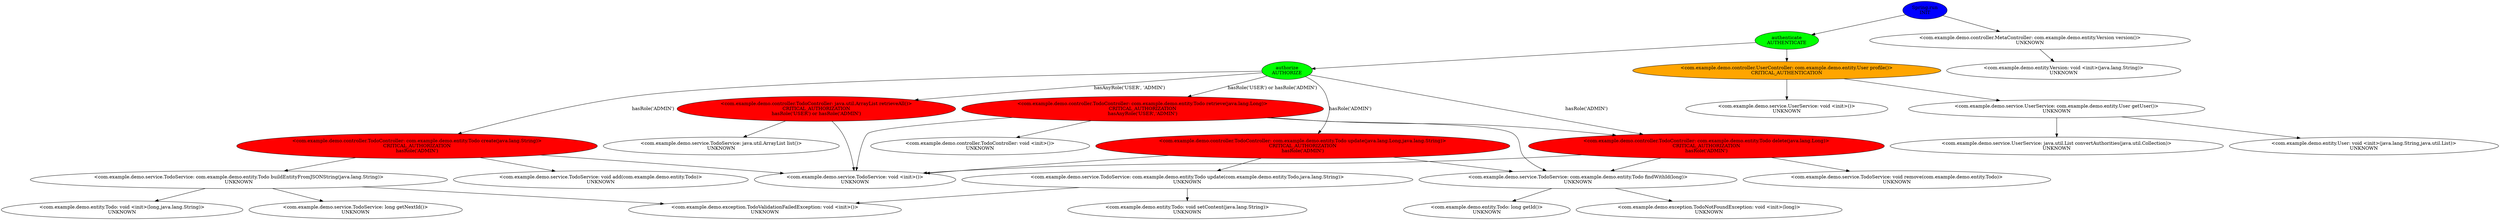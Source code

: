 digraph "call-graph" {
    "<com.example.demo.service.TodoService: com.example.demo.entity.Todo findWithId(long)>
UNKNOWN" [fillcolor=white,style=filled,fillcolor=white,style=filled,fillcolor=white,style=filled,fillcolor=white,style=filled,fillcolor=white,style=filled,];
    "<com.example.demo.entity.Todo: long getId()>
UNKNOWN" [fillcolor=white,style=filled,];
    "<com.example.demo.service.TodoService: com.example.demo.entity.Todo findWithId(long)>
UNKNOWN"->"<com.example.demo.entity.Todo: long getId()>
UNKNOWN";
    "<com.example.demo.controller.TodoController: java.util.ArrayList retrieveAll()>
CRITICAL_AUTHORIZATION
hasRole('USER') or hasRole('ADMIN')" [fillcolor=red,style=filled,fillcolor=red,style=filled,fillcolor=red,style=filled,];
    "<com.example.demo.service.TodoService: void <init>()>
UNKNOWN" [fillcolor=white,style=filled,fillcolor=white,style=filled,fillcolor=white,style=filled,fillcolor=white,style=filled,fillcolor=white,style=filled,];
    "<com.example.demo.controller.TodoController: java.util.ArrayList retrieveAll()>
CRITICAL_AUTHORIZATION
hasRole('USER') or hasRole('ADMIN')"->"<com.example.demo.service.TodoService: void <init>()>
UNKNOWN";
    "<com.example.demo.controller.TodoController: com.example.demo.entity.Todo retrieve(java.lang.Long)>
CRITICAL_AUTHORIZATION
hasAnyRole('USER','ADMIN')" [fillcolor=red,style=filled,fillcolor=red,style=filled,fillcolor=red,style=filled,fillcolor=red,style=filled,fillcolor=red,style=filled,];
    "<com.example.demo.controller.TodoController: void <init>()>
UNKNOWN" [fillcolor=white,style=filled,];
    "<com.example.demo.controller.TodoController: com.example.demo.entity.Todo retrieve(java.lang.Long)>
CRITICAL_AUTHORIZATION
hasAnyRole('USER','ADMIN')"->"<com.example.demo.controller.TodoController: void <init>()>
UNKNOWN";
    "<com.example.demo.exception.TodoNotFoundException: void <init>(long)>
UNKNOWN" [fillcolor=white,style=filled,];
    "<com.example.demo.service.TodoService: com.example.demo.entity.Todo findWithId(long)>
UNKNOWN"->"<com.example.demo.exception.TodoNotFoundException: void <init>(long)>
UNKNOWN";
    "<com.example.demo.controller.TodoController: com.example.demo.entity.Todo delete(java.lang.Long)>
CRITICAL_AUTHORIZATION
hasRole('ADMIN')" [fillcolor=red,style=filled,fillcolor=red,style=filled,fillcolor=red,style=filled,fillcolor=red,style=filled,fillcolor=red,style=filled,];
    "<com.example.demo.controller.TodoController: com.example.demo.entity.Todo retrieve(java.lang.Long)>
CRITICAL_AUTHORIZATION
hasAnyRole('USER','ADMIN')"->"<com.example.demo.controller.TodoController: com.example.demo.entity.Todo delete(java.lang.Long)>
CRITICAL_AUTHORIZATION
hasRole('ADMIN')";
    "<com.example.demo.controller.TodoController: com.example.demo.entity.Todo update(java.lang.Long,java.lang.String)>
CRITICAL_AUTHORIZATION
hasRole('ADMIN')" [fillcolor=red,style=filled,fillcolor=red,style=filled,fillcolor=red,style=filled,fillcolor=red,style=filled,];
    "<com.example.demo.controller.TodoController: com.example.demo.entity.Todo update(java.lang.Long,java.lang.String)>
CRITICAL_AUTHORIZATION
hasRole('ADMIN')"->"<com.example.demo.service.TodoService: void <init>()>
UNKNOWN";
    "<com.example.demo.controller.TodoController: com.example.demo.entity.Todo create(java.lang.String)>
CRITICAL_AUTHORIZATION
hasRole('ADMIN')" [fillcolor=red,style=filled,fillcolor=red,style=filled,fillcolor=red,style=filled,fillcolor=red,style=filled,];
    "<com.example.demo.service.TodoService: com.example.demo.entity.Todo buildEntityFromJSONString(java.lang.String)>
UNKNOWN" [fillcolor=white,style=filled,fillcolor=white,style=filled,fillcolor=white,style=filled,fillcolor=white,style=filled,];
    "<com.example.demo.controller.TodoController: com.example.demo.entity.Todo create(java.lang.String)>
CRITICAL_AUTHORIZATION
hasRole('ADMIN')"->"<com.example.demo.service.TodoService: com.example.demo.entity.Todo buildEntityFromJSONString(java.lang.String)>
UNKNOWN";
    "<com.example.demo.service.TodoService: com.example.demo.entity.Todo update(com.example.demo.entity.Todo,java.lang.String)>
UNKNOWN" [fillcolor=white,style=filled,fillcolor=white,style=filled,fillcolor=white,style=filled,];
    "<com.example.demo.exception.TodoValidationFailedException: void <init>()>
UNKNOWN" [fillcolor=white,style=filled,fillcolor=white,style=filled,];
    "<com.example.demo.service.TodoService: com.example.demo.entity.Todo update(com.example.demo.entity.Todo,java.lang.String)>
UNKNOWN"->"<com.example.demo.exception.TodoValidationFailedException: void <init>()>
UNKNOWN";
    "<com.example.demo.controller.TodoController: com.example.demo.entity.Todo update(java.lang.Long,java.lang.String)>
CRITICAL_AUTHORIZATION
hasRole('ADMIN')"->"<com.example.demo.service.TodoService: com.example.demo.entity.Todo update(com.example.demo.entity.Todo,java.lang.String)>
UNKNOWN";
    "<com.example.demo.entity.Todo: void setContent(java.lang.String)>
UNKNOWN" [fillcolor=white,style=filled,];
    "<com.example.demo.service.TodoService: com.example.demo.entity.Todo update(com.example.demo.entity.Todo,java.lang.String)>
UNKNOWN"->"<com.example.demo.entity.Todo: void setContent(java.lang.String)>
UNKNOWN";
    "<com.example.demo.controller.TodoController: com.example.demo.entity.Todo create(java.lang.String)>
CRITICAL_AUTHORIZATION
hasRole('ADMIN')"->"<com.example.demo.service.TodoService: void <init>()>
UNKNOWN";
    "<com.example.demo.controller.TodoController: com.example.demo.entity.Todo delete(java.lang.Long)>
CRITICAL_AUTHORIZATION
hasRole('ADMIN')"->"<com.example.demo.service.TodoService: com.example.demo.entity.Todo findWithId(long)>
UNKNOWN";
    "<com.example.demo.controller.TodoController: com.example.demo.entity.Todo delete(java.lang.Long)>
CRITICAL_AUTHORIZATION
hasRole('ADMIN')"->"<com.example.demo.service.TodoService: void <init>()>
UNKNOWN";
    "<com.example.demo.entity.Todo: void <init>(long,java.lang.String)>
UNKNOWN" [fillcolor=white,style=filled,];
    "<com.example.demo.service.TodoService: com.example.demo.entity.Todo buildEntityFromJSONString(java.lang.String)>
UNKNOWN"->"<com.example.demo.entity.Todo: void <init>(long,java.lang.String)>
UNKNOWN";
    "<com.example.demo.service.TodoService: com.example.demo.entity.Todo buildEntityFromJSONString(java.lang.String)>
UNKNOWN"->"<com.example.demo.exception.TodoValidationFailedException: void <init>()>
UNKNOWN";
    "<com.example.demo.controller.UserController: com.example.demo.entity.User profile()>
CRITICAL_AUTHENTICATION" [fillcolor=orange,style=filled,fillcolor=orange,style=filled,fillcolor=orange,style=filled,];
    "<com.example.demo.service.UserService: com.example.demo.entity.User getUser()>
UNKNOWN" [fillcolor=white,style=filled,fillcolor=white,style=filled,fillcolor=white,style=filled,];
    "<com.example.demo.controller.UserController: com.example.demo.entity.User profile()>
CRITICAL_AUTHENTICATION"->"<com.example.demo.service.UserService: com.example.demo.entity.User getUser()>
UNKNOWN";
    "<com.example.demo.service.TodoService: java.util.ArrayList list()>
UNKNOWN" [fillcolor=white,style=filled,];
    "<com.example.demo.controller.TodoController: java.util.ArrayList retrieveAll()>
CRITICAL_AUTHORIZATION
hasRole('USER') or hasRole('ADMIN')"->"<com.example.demo.service.TodoService: java.util.ArrayList list()>
UNKNOWN";
    "<com.example.demo.service.TodoService: void add(com.example.demo.entity.Todo)>
UNKNOWN" [fillcolor=white,style=filled,];
    "<com.example.demo.controller.TodoController: com.example.demo.entity.Todo create(java.lang.String)>
CRITICAL_AUTHORIZATION
hasRole('ADMIN')"->"<com.example.demo.service.TodoService: void add(com.example.demo.entity.Todo)>
UNKNOWN";
    "<com.example.demo.controller.MetaController: com.example.demo.entity.Version version()>
UNKNOWN" [fillcolor=white,style=filled,fillcolor=white,style=filled,];
    "<com.example.demo.entity.Version: void <init>(java.lang.String)>
UNKNOWN" [fillcolor=white,style=filled,];
    "<com.example.demo.controller.MetaController: com.example.demo.entity.Version version()>
UNKNOWN"->"<com.example.demo.entity.Version: void <init>(java.lang.String)>
UNKNOWN";
    "<com.example.demo.controller.TodoController: com.example.demo.entity.Todo retrieve(java.lang.Long)>
CRITICAL_AUTHORIZATION
hasAnyRole('USER','ADMIN')"->"<com.example.demo.service.TodoService: com.example.demo.entity.Todo findWithId(long)>
UNKNOWN";
    "<com.example.demo.service.UserService: void <init>()>
UNKNOWN" [fillcolor=white,style=filled,];
    "<com.example.demo.controller.UserController: com.example.demo.entity.User profile()>
CRITICAL_AUTHENTICATION"->"<com.example.demo.service.UserService: void <init>()>
UNKNOWN";
    "<com.example.demo.service.TodoService: void remove(com.example.demo.entity.Todo)>
UNKNOWN" [fillcolor=white,style=filled,];
    "<com.example.demo.controller.TodoController: com.example.demo.entity.Todo delete(java.lang.Long)>
CRITICAL_AUTHORIZATION
hasRole('ADMIN')"->"<com.example.demo.service.TodoService: void remove(com.example.demo.entity.Todo)>
UNKNOWN";
    "<com.example.demo.service.UserService: java.util.List convertAuthorities(java.util.Collection)>
UNKNOWN" [fillcolor=white,style=filled,];
    "<com.example.demo.service.UserService: com.example.demo.entity.User getUser()>
UNKNOWN"->"<com.example.demo.service.UserService: java.util.List convertAuthorities(java.util.Collection)>
UNKNOWN";
    "<com.example.demo.service.TodoService: long getNextId()>
UNKNOWN" [fillcolor=white,style=filled,];
    "<com.example.demo.service.TodoService: com.example.demo.entity.Todo buildEntityFromJSONString(java.lang.String)>
UNKNOWN"->"<com.example.demo.service.TodoService: long getNextId()>
UNKNOWN";
    "<com.example.demo.controller.TodoController: com.example.demo.entity.Todo retrieve(java.lang.Long)>
CRITICAL_AUTHORIZATION
hasAnyRole('USER','ADMIN')"->"<com.example.demo.service.TodoService: void <init>()>
UNKNOWN";
    "<com.example.demo.entity.User: void <init>(java.lang.String,java.util.List)>
UNKNOWN" [fillcolor=white,style=filled,];
    "<com.example.demo.service.UserService: com.example.demo.entity.User getUser()>
UNKNOWN"->"<com.example.demo.entity.User: void <init>(java.lang.String,java.util.List)>
UNKNOWN";
    "<com.example.demo.controller.TodoController: com.example.demo.entity.Todo update(java.lang.Long,java.lang.String)>
CRITICAL_AUTHORIZATION
hasRole('ADMIN')"->"<com.example.demo.service.TodoService: com.example.demo.entity.Todo findWithId(long)>
UNKNOWN";
    "Spring.run
INIT" [fillcolor=blue,style=filled,fillcolor=blue,style=filled,];
    "authenticate
AUTHENTICATE" [fillcolor=green,style=filled,fillcolor=green,style=filled,fillcolor=green,style=filled,];
    "Spring.run
INIT"->"authenticate
AUTHENTICATE";
    "authorize
AUTHORIZE" [fillcolor=green,style=filled,fillcolor=green,style=filled,fillcolor=green,style=filled,fillcolor=green,style=filled,fillcolor=green,style=filled,fillcolor=green,style=filled,];
    "authenticate
AUTHENTICATE"->"authorize
AUTHORIZE";
    "authorize
AUTHORIZE"->"<com.example.demo.controller.TodoController: com.example.demo.entity.Todo retrieve(java.lang.Long)>
CRITICAL_AUTHORIZATION
hasAnyRole('USER','ADMIN')" [label="hasRole('USER') or hasRole('ADMIN')",];
    "authorize
AUTHORIZE"->"<com.example.demo.controller.TodoController: java.util.ArrayList retrieveAll()>
CRITICAL_AUTHORIZATION
hasRole('USER') or hasRole('ADMIN')" [label="hasAnyRole('USER', 'ADMIN')",];
    "authorize
AUTHORIZE"->"<com.example.demo.controller.TodoController: com.example.demo.entity.Todo create(java.lang.String)>
CRITICAL_AUTHORIZATION
hasRole('ADMIN')" [label="hasRole('ADMIN')",];
    "authorize
AUTHORIZE"->"<com.example.demo.controller.TodoController: com.example.demo.entity.Todo update(java.lang.Long,java.lang.String)>
CRITICAL_AUTHORIZATION
hasRole('ADMIN')" [label="hasRole('ADMIN')",];
    "authorize
AUTHORIZE"->"<com.example.demo.controller.TodoController: com.example.demo.entity.Todo delete(java.lang.Long)>
CRITICAL_AUTHORIZATION
hasRole('ADMIN')" [label="hasRole('ADMIN')",];
    "authenticate
AUTHENTICATE"->"<com.example.demo.controller.UserController: com.example.demo.entity.User profile()>
CRITICAL_AUTHENTICATION";
    "Spring.run
INIT"->"<com.example.demo.controller.MetaController: com.example.demo.entity.Version version()>
UNKNOWN";
}
